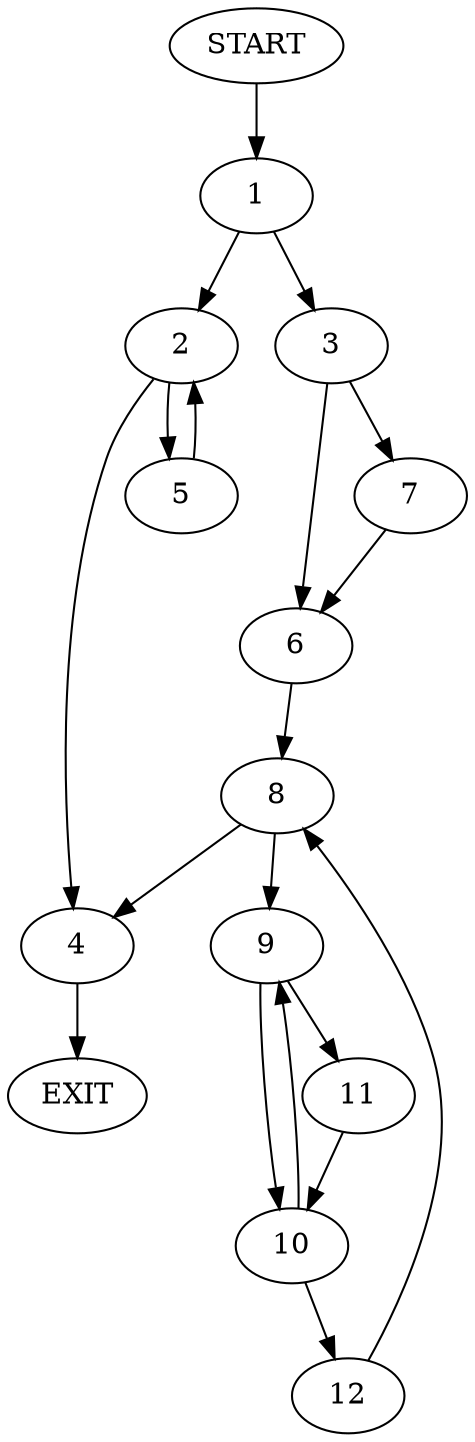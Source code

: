 digraph {
0 [label="START"]
13 [label="EXIT"]
0 -> 1
1 -> 2
1 -> 3
2 -> 4
2 -> 5
3 -> 6
3 -> 7
4 -> 13
5 -> 2
7 -> 6
6 -> 8
8 -> 4
8 -> 9
9 -> 10
9 -> 11
10 -> 12
10 -> 9
11 -> 10
12 -> 8
}
